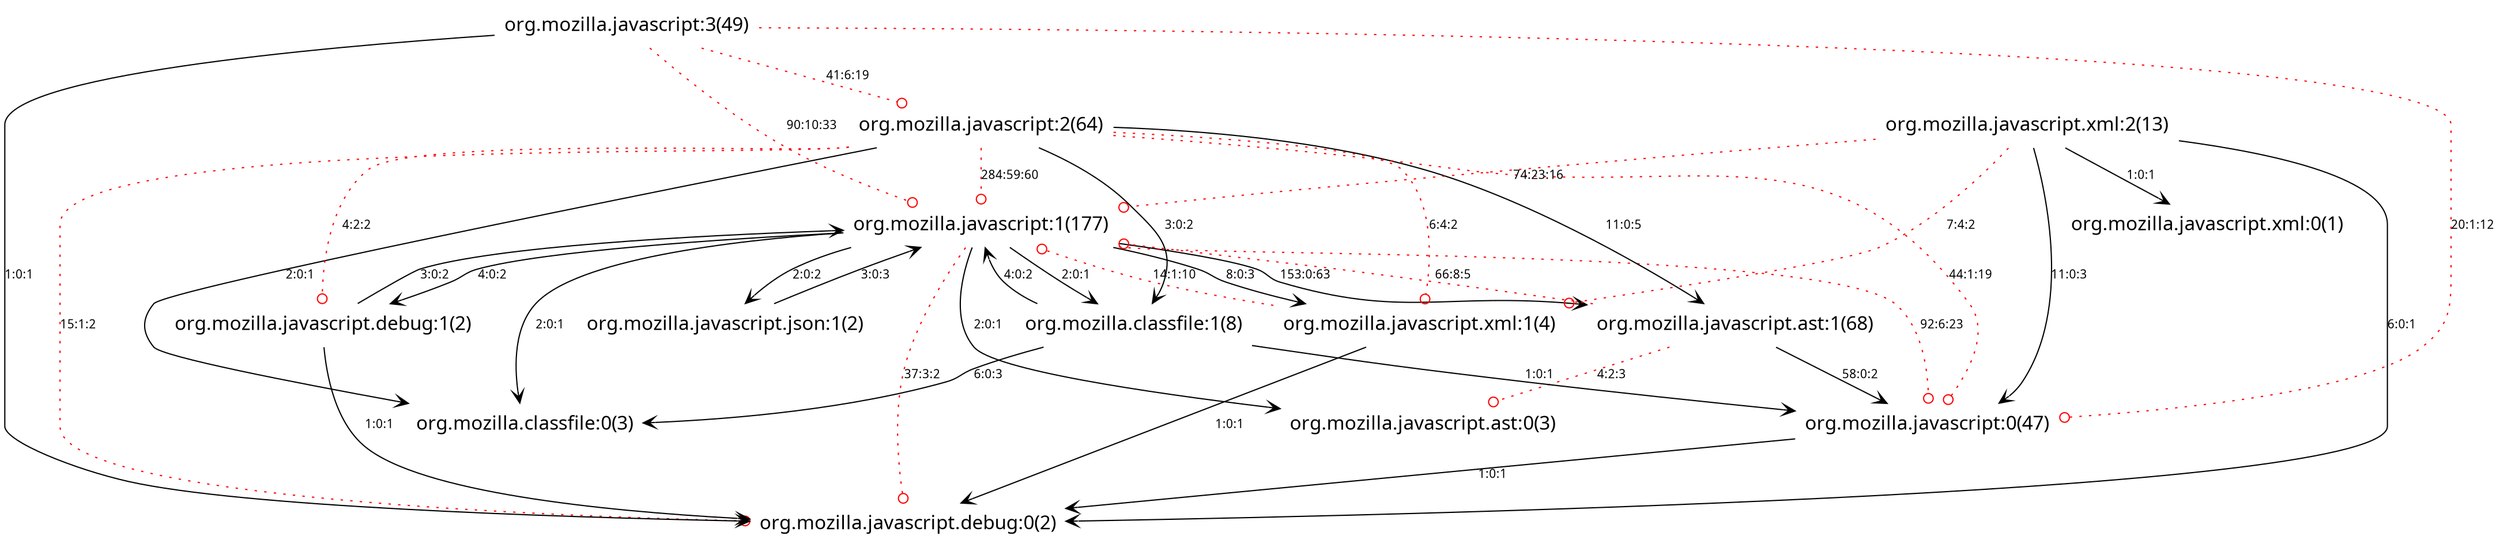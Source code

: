 digraph BasicLMS { 
 node [shape=plaintext, fontname=Skia, fontsize=16] 
edge [fontname=Skia, fontsize = 10];
13[ label="org.mozilla.javascript:1(177)"];
12[ label="org.mozilla.javascript:2(64)"];
11[ label="org.mozilla.javascript.json:1(2)"];
10[ label="org.mozilla.javascript.ast:0(3)"];
9[ label="org.mozilla.javascript.xml:0(1)"];
8[ label="org.mozilla.javascript:3(49)"];
7[ label="org.mozilla.javascript.ast:1(68)"];
6[ label="org.mozilla.javascript.xml:1(4)"];
5[ label="org.mozilla.classfile:1(8)"];
4[ label="org.mozilla.javascript.debug:0(2)"];
3[ label="org.mozilla.javascript.xml:2(13)"];
2[ label="org.mozilla.javascript:0(47)"];
1[ label="org.mozilla.classfile:0(3)"];
0[ label="org.mozilla.javascript.debug:1(2)"];
0->13[color="black", arrowhead="vee", label = "3:0:2"];
0->4[color="black", arrowhead="vee", label = "1:0:1"];
2->4[color="black", arrowhead="vee", label = "1:0:1"];
3->2[color="black", arrowhead="vee", label = "11:0:3"];
3->6[color="red",  arrowhead="odot", style="dotted", label = "7:4:2"];
3->13[color="red",  arrowhead="odot", style="dotted", label = "74:23:16"];
3->9[color="black", arrowhead="vee", label = "1:0:1"];
3->4[color="black", arrowhead="vee", label = "6:0:1"];
5->1[color="black", arrowhead="vee", label = "6:0:3"];
5->13[color="black", arrowhead="vee", label = "4:0:2"];
5->2[color="black", arrowhead="vee", label = "1:0:1"];
6->13[color="red",  arrowhead="odot", style="dotted", label = "14:1:10"];
6->4[color="black", arrowhead="vee", label = "1:0:1"];
7->2[color="black", arrowhead="vee", label = "58:0:2"];
7->13[color="red",  arrowhead="odot", style="dotted", label = "66:8:5"];
7->10[color="red",  arrowhead="odot", style="dotted", label = "4:2:3"];
8->13[color="red",  arrowhead="odot", style="dotted", label = "90:10:33"];
8->12[color="red",  arrowhead="odot", style="dotted", label = "41:6:19"];
8->2[color="red",  arrowhead="odot", style="dotted", label = "20:1:12"];
8->4[color="black", arrowhead="vee", label = "1:0:1"];
11->13[color="black", arrowhead="vee", label = "3:0:3"];
12->2[color="red",  arrowhead="odot", style="dotted", label = "44:1:19"];
12->13[color="red",  arrowhead="odot", style="dotted", label = "284:59:60"];
12->7[color="black", arrowhead="vee", label = "11:0:5"];
12->1[color="black", arrowhead="vee", label = "2:0:1"];
12->5[color="black", arrowhead="vee", label = "3:0:2"];
12->0[color="red",  arrowhead="odot", style="dotted", label = "4:2:2"];
12->6[color="red",  arrowhead="odot", style="dotted", label = "6:4:2"];
12->4[color="red",  arrowhead="odot", style="dotted", label = "15:1:2"];
13->2[color="red",  arrowhead="odot", style="dotted", label = "92:6:23"];
13->4[color="red",  arrowhead="odot", style="dotted", label = "37:3:2"];
13->1[color="black", arrowhead="vee", label = "2:0:1"];
13->5[color="black", arrowhead="vee", label = "2:0:1"];
13->7[color="black", arrowhead="vee", label = "153:0:63"];
13->6[color="black", arrowhead="vee", label = "8:0:3"];
13->10[color="black", arrowhead="vee", label = "2:0:1"];
13->0[color="black", arrowhead="vee", label = "4:0:2"];
13->11[color="black", arrowhead="vee", label = "2:0:2"]
}